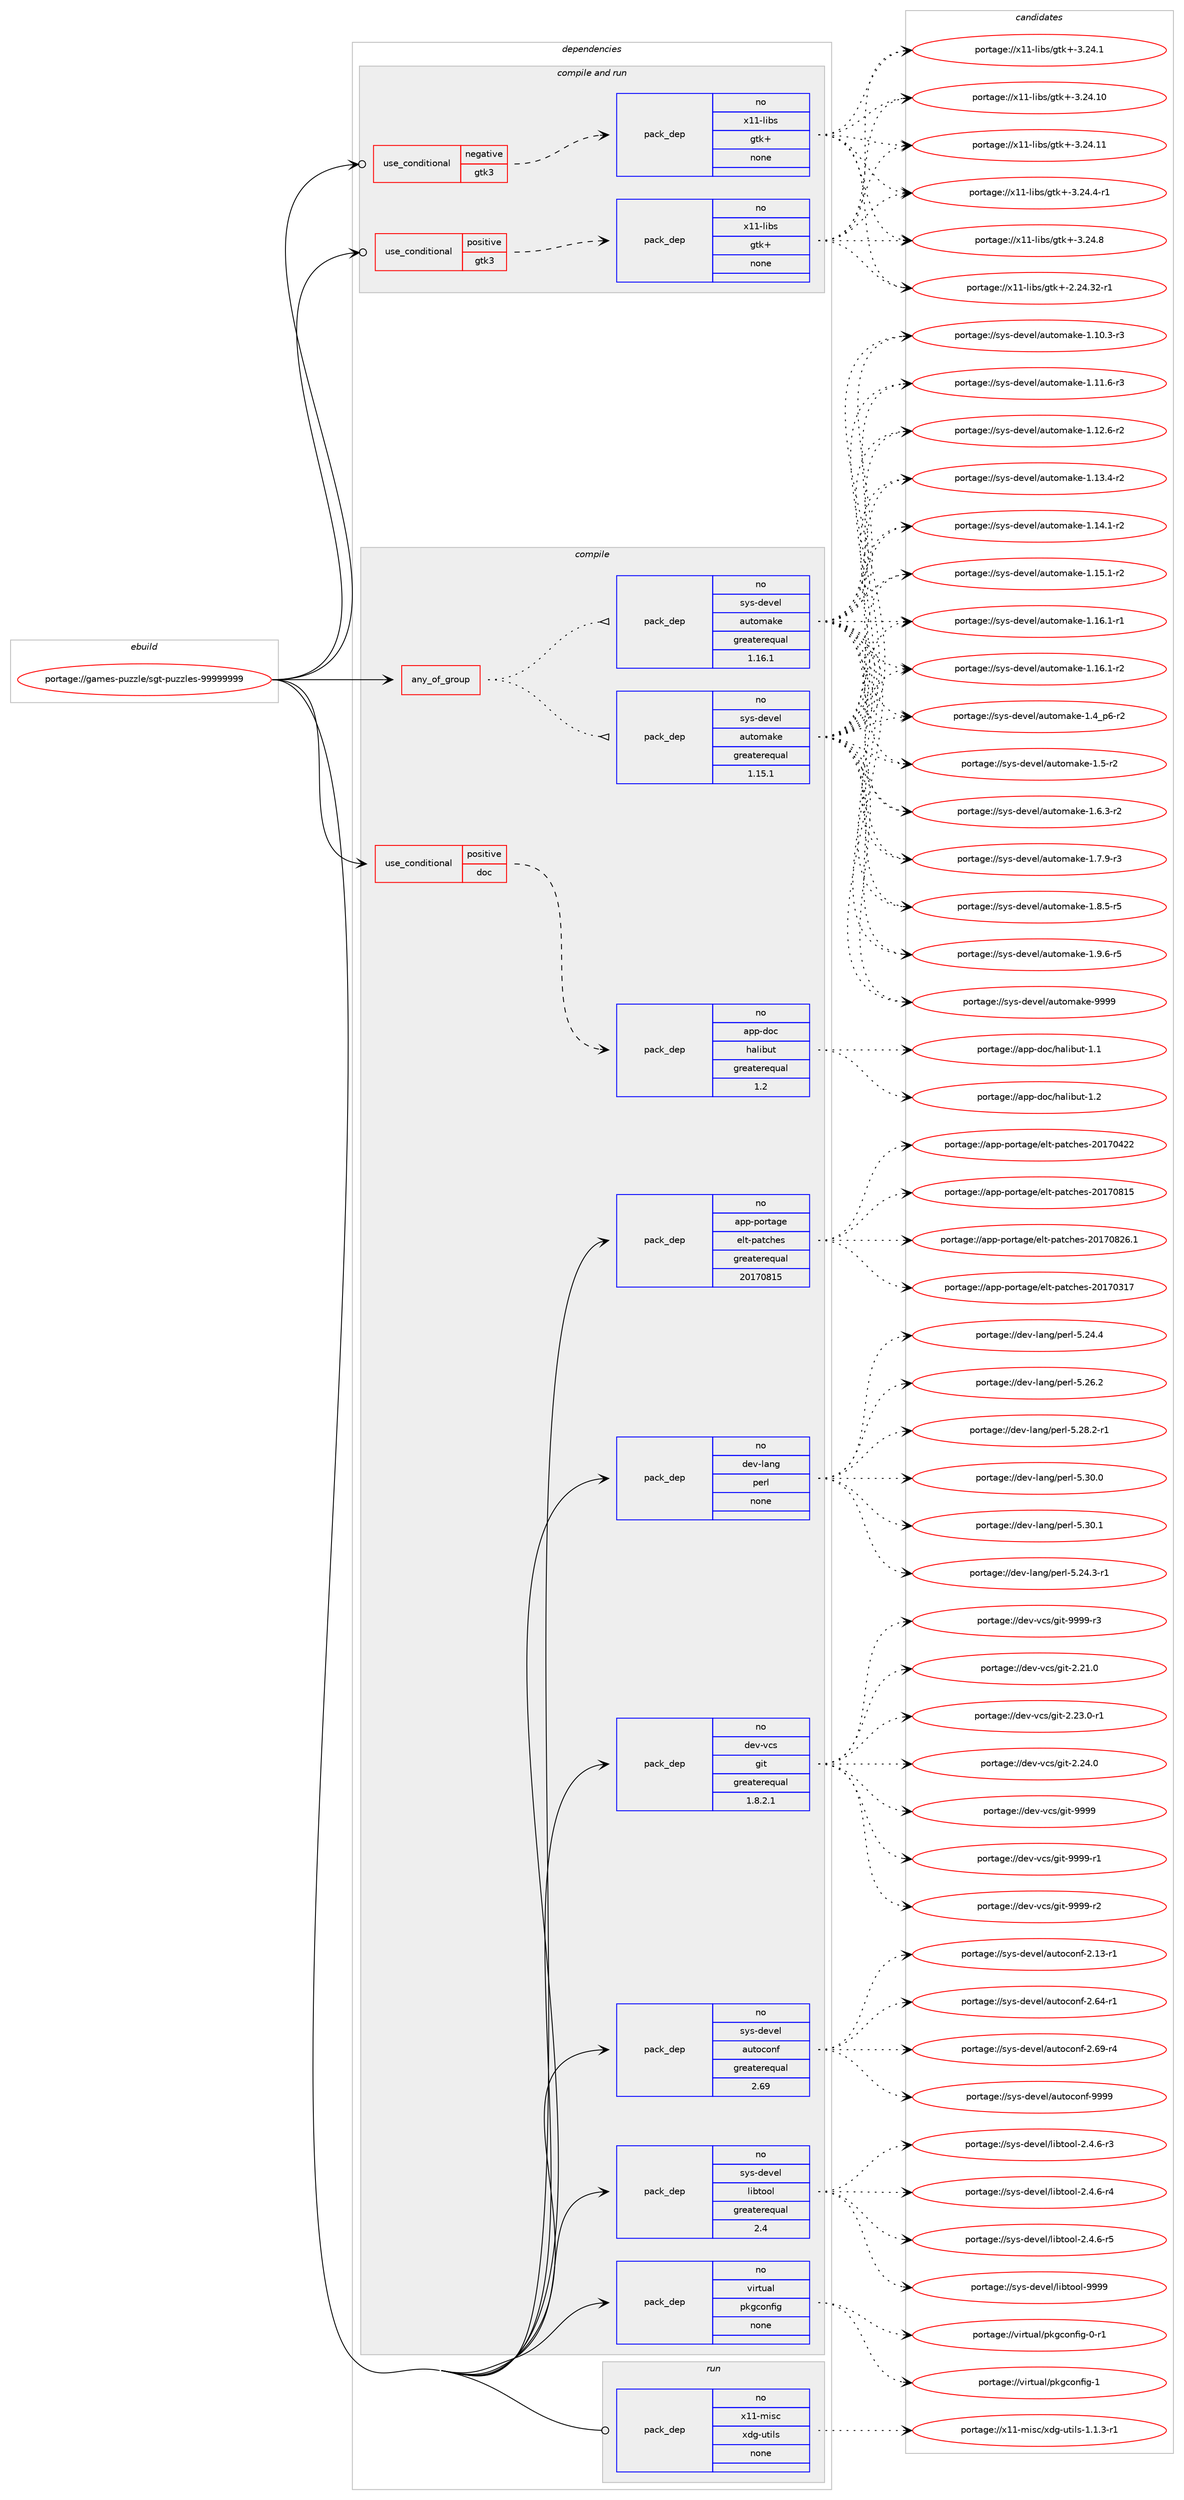 digraph prolog {

# *************
# Graph options
# *************

newrank=true;
concentrate=true;
compound=true;
graph [rankdir=LR,fontname=Helvetica,fontsize=10,ranksep=1.5];#, ranksep=2.5, nodesep=0.2];
edge  [arrowhead=vee];
node  [fontname=Helvetica,fontsize=10];

# **********
# The ebuild
# **********

subgraph cluster_leftcol {
color=gray;
rank=same;
label=<<i>ebuild</i>>;
id [label="portage://games-puzzle/sgt-puzzles-99999999", color=red, width=4, href="../games-puzzle/sgt-puzzles-99999999.svg"];
}

# ****************
# The dependencies
# ****************

subgraph cluster_midcol {
color=gray;
label=<<i>dependencies</i>>;
subgraph cluster_compile {
fillcolor="#eeeeee";
style=filled;
label=<<i>compile</i>>;
subgraph any3934 {
dependency275008 [label=<<TABLE BORDER="0" CELLBORDER="1" CELLSPACING="0" CELLPADDING="4"><TR><TD CELLPADDING="10">any_of_group</TD></TR></TABLE>>, shape=none, color=red];subgraph pack197483 {
dependency275009 [label=<<TABLE BORDER="0" CELLBORDER="1" CELLSPACING="0" CELLPADDING="4" WIDTH="220"><TR><TD ROWSPAN="6" CELLPADDING="30">pack_dep</TD></TR><TR><TD WIDTH="110">no</TD></TR><TR><TD>sys-devel</TD></TR><TR><TD>automake</TD></TR><TR><TD>greaterequal</TD></TR><TR><TD>1.16.1</TD></TR></TABLE>>, shape=none, color=blue];
}
dependency275008:e -> dependency275009:w [weight=20,style="dotted",arrowhead="oinv"];
subgraph pack197484 {
dependency275010 [label=<<TABLE BORDER="0" CELLBORDER="1" CELLSPACING="0" CELLPADDING="4" WIDTH="220"><TR><TD ROWSPAN="6" CELLPADDING="30">pack_dep</TD></TR><TR><TD WIDTH="110">no</TD></TR><TR><TD>sys-devel</TD></TR><TR><TD>automake</TD></TR><TR><TD>greaterequal</TD></TR><TR><TD>1.15.1</TD></TR></TABLE>>, shape=none, color=blue];
}
dependency275008:e -> dependency275010:w [weight=20,style="dotted",arrowhead="oinv"];
}
id:e -> dependency275008:w [weight=20,style="solid",arrowhead="vee"];
subgraph cond73517 {
dependency275011 [label=<<TABLE BORDER="0" CELLBORDER="1" CELLSPACING="0" CELLPADDING="4"><TR><TD ROWSPAN="3" CELLPADDING="10">use_conditional</TD></TR><TR><TD>positive</TD></TR><TR><TD>doc</TD></TR></TABLE>>, shape=none, color=red];
subgraph pack197485 {
dependency275012 [label=<<TABLE BORDER="0" CELLBORDER="1" CELLSPACING="0" CELLPADDING="4" WIDTH="220"><TR><TD ROWSPAN="6" CELLPADDING="30">pack_dep</TD></TR><TR><TD WIDTH="110">no</TD></TR><TR><TD>app-doc</TD></TR><TR><TD>halibut</TD></TR><TR><TD>greaterequal</TD></TR><TR><TD>1.2</TD></TR></TABLE>>, shape=none, color=blue];
}
dependency275011:e -> dependency275012:w [weight=20,style="dashed",arrowhead="vee"];
}
id:e -> dependency275011:w [weight=20,style="solid",arrowhead="vee"];
subgraph pack197486 {
dependency275013 [label=<<TABLE BORDER="0" CELLBORDER="1" CELLSPACING="0" CELLPADDING="4" WIDTH="220"><TR><TD ROWSPAN="6" CELLPADDING="30">pack_dep</TD></TR><TR><TD WIDTH="110">no</TD></TR><TR><TD>app-portage</TD></TR><TR><TD>elt-patches</TD></TR><TR><TD>greaterequal</TD></TR><TR><TD>20170815</TD></TR></TABLE>>, shape=none, color=blue];
}
id:e -> dependency275013:w [weight=20,style="solid",arrowhead="vee"];
subgraph pack197487 {
dependency275014 [label=<<TABLE BORDER="0" CELLBORDER="1" CELLSPACING="0" CELLPADDING="4" WIDTH="220"><TR><TD ROWSPAN="6" CELLPADDING="30">pack_dep</TD></TR><TR><TD WIDTH="110">no</TD></TR><TR><TD>dev-lang</TD></TR><TR><TD>perl</TD></TR><TR><TD>none</TD></TR><TR><TD></TD></TR></TABLE>>, shape=none, color=blue];
}
id:e -> dependency275014:w [weight=20,style="solid",arrowhead="vee"];
subgraph pack197488 {
dependency275015 [label=<<TABLE BORDER="0" CELLBORDER="1" CELLSPACING="0" CELLPADDING="4" WIDTH="220"><TR><TD ROWSPAN="6" CELLPADDING="30">pack_dep</TD></TR><TR><TD WIDTH="110">no</TD></TR><TR><TD>dev-vcs</TD></TR><TR><TD>git</TD></TR><TR><TD>greaterequal</TD></TR><TR><TD>1.8.2.1</TD></TR></TABLE>>, shape=none, color=blue];
}
id:e -> dependency275015:w [weight=20,style="solid",arrowhead="vee"];
subgraph pack197489 {
dependency275016 [label=<<TABLE BORDER="0" CELLBORDER="1" CELLSPACING="0" CELLPADDING="4" WIDTH="220"><TR><TD ROWSPAN="6" CELLPADDING="30">pack_dep</TD></TR><TR><TD WIDTH="110">no</TD></TR><TR><TD>sys-devel</TD></TR><TR><TD>autoconf</TD></TR><TR><TD>greaterequal</TD></TR><TR><TD>2.69</TD></TR></TABLE>>, shape=none, color=blue];
}
id:e -> dependency275016:w [weight=20,style="solid",arrowhead="vee"];
subgraph pack197490 {
dependency275017 [label=<<TABLE BORDER="0" CELLBORDER="1" CELLSPACING="0" CELLPADDING="4" WIDTH="220"><TR><TD ROWSPAN="6" CELLPADDING="30">pack_dep</TD></TR><TR><TD WIDTH="110">no</TD></TR><TR><TD>sys-devel</TD></TR><TR><TD>libtool</TD></TR><TR><TD>greaterequal</TD></TR><TR><TD>2.4</TD></TR></TABLE>>, shape=none, color=blue];
}
id:e -> dependency275017:w [weight=20,style="solid",arrowhead="vee"];
subgraph pack197491 {
dependency275018 [label=<<TABLE BORDER="0" CELLBORDER="1" CELLSPACING="0" CELLPADDING="4" WIDTH="220"><TR><TD ROWSPAN="6" CELLPADDING="30">pack_dep</TD></TR><TR><TD WIDTH="110">no</TD></TR><TR><TD>virtual</TD></TR><TR><TD>pkgconfig</TD></TR><TR><TD>none</TD></TR><TR><TD></TD></TR></TABLE>>, shape=none, color=blue];
}
id:e -> dependency275018:w [weight=20,style="solid",arrowhead="vee"];
}
subgraph cluster_compileandrun {
fillcolor="#eeeeee";
style=filled;
label=<<i>compile and run</i>>;
subgraph cond73518 {
dependency275019 [label=<<TABLE BORDER="0" CELLBORDER="1" CELLSPACING="0" CELLPADDING="4"><TR><TD ROWSPAN="3" CELLPADDING="10">use_conditional</TD></TR><TR><TD>negative</TD></TR><TR><TD>gtk3</TD></TR></TABLE>>, shape=none, color=red];
subgraph pack197492 {
dependency275020 [label=<<TABLE BORDER="0" CELLBORDER="1" CELLSPACING="0" CELLPADDING="4" WIDTH="220"><TR><TD ROWSPAN="6" CELLPADDING="30">pack_dep</TD></TR><TR><TD WIDTH="110">no</TD></TR><TR><TD>x11-libs</TD></TR><TR><TD>gtk+</TD></TR><TR><TD>none</TD></TR><TR><TD></TD></TR></TABLE>>, shape=none, color=blue];
}
dependency275019:e -> dependency275020:w [weight=20,style="dashed",arrowhead="vee"];
}
id:e -> dependency275019:w [weight=20,style="solid",arrowhead="odotvee"];
subgraph cond73519 {
dependency275021 [label=<<TABLE BORDER="0" CELLBORDER="1" CELLSPACING="0" CELLPADDING="4"><TR><TD ROWSPAN="3" CELLPADDING="10">use_conditional</TD></TR><TR><TD>positive</TD></TR><TR><TD>gtk3</TD></TR></TABLE>>, shape=none, color=red];
subgraph pack197493 {
dependency275022 [label=<<TABLE BORDER="0" CELLBORDER="1" CELLSPACING="0" CELLPADDING="4" WIDTH="220"><TR><TD ROWSPAN="6" CELLPADDING="30">pack_dep</TD></TR><TR><TD WIDTH="110">no</TD></TR><TR><TD>x11-libs</TD></TR><TR><TD>gtk+</TD></TR><TR><TD>none</TD></TR><TR><TD></TD></TR></TABLE>>, shape=none, color=blue];
}
dependency275021:e -> dependency275022:w [weight=20,style="dashed",arrowhead="vee"];
}
id:e -> dependency275021:w [weight=20,style="solid",arrowhead="odotvee"];
}
subgraph cluster_run {
fillcolor="#eeeeee";
style=filled;
label=<<i>run</i>>;
subgraph pack197494 {
dependency275023 [label=<<TABLE BORDER="0" CELLBORDER="1" CELLSPACING="0" CELLPADDING="4" WIDTH="220"><TR><TD ROWSPAN="6" CELLPADDING="30">pack_dep</TD></TR><TR><TD WIDTH="110">no</TD></TR><TR><TD>x11-misc</TD></TR><TR><TD>xdg-utils</TD></TR><TR><TD>none</TD></TR><TR><TD></TD></TR></TABLE>>, shape=none, color=blue];
}
id:e -> dependency275023:w [weight=20,style="solid",arrowhead="odot"];
}
}

# **************
# The candidates
# **************

subgraph cluster_choices {
rank=same;
color=gray;
label=<<i>candidates</i>>;

subgraph choice197483 {
color=black;
nodesep=1;
choiceportage11512111545100101118101108479711711611110997107101454946494846514511451 [label="portage://sys-devel/automake-1.10.3-r3", color=red, width=4,href="../sys-devel/automake-1.10.3-r3.svg"];
choiceportage11512111545100101118101108479711711611110997107101454946494946544511451 [label="portage://sys-devel/automake-1.11.6-r3", color=red, width=4,href="../sys-devel/automake-1.11.6-r3.svg"];
choiceportage11512111545100101118101108479711711611110997107101454946495046544511450 [label="portage://sys-devel/automake-1.12.6-r2", color=red, width=4,href="../sys-devel/automake-1.12.6-r2.svg"];
choiceportage11512111545100101118101108479711711611110997107101454946495146524511450 [label="portage://sys-devel/automake-1.13.4-r2", color=red, width=4,href="../sys-devel/automake-1.13.4-r2.svg"];
choiceportage11512111545100101118101108479711711611110997107101454946495246494511450 [label="portage://sys-devel/automake-1.14.1-r2", color=red, width=4,href="../sys-devel/automake-1.14.1-r2.svg"];
choiceportage11512111545100101118101108479711711611110997107101454946495346494511450 [label="portage://sys-devel/automake-1.15.1-r2", color=red, width=4,href="../sys-devel/automake-1.15.1-r2.svg"];
choiceportage11512111545100101118101108479711711611110997107101454946495446494511449 [label="portage://sys-devel/automake-1.16.1-r1", color=red, width=4,href="../sys-devel/automake-1.16.1-r1.svg"];
choiceportage11512111545100101118101108479711711611110997107101454946495446494511450 [label="portage://sys-devel/automake-1.16.1-r2", color=red, width=4,href="../sys-devel/automake-1.16.1-r2.svg"];
choiceportage115121115451001011181011084797117116111109971071014549465295112544511450 [label="portage://sys-devel/automake-1.4_p6-r2", color=red, width=4,href="../sys-devel/automake-1.4_p6-r2.svg"];
choiceportage11512111545100101118101108479711711611110997107101454946534511450 [label="portage://sys-devel/automake-1.5-r2", color=red, width=4,href="../sys-devel/automake-1.5-r2.svg"];
choiceportage115121115451001011181011084797117116111109971071014549465446514511450 [label="portage://sys-devel/automake-1.6.3-r2", color=red, width=4,href="../sys-devel/automake-1.6.3-r2.svg"];
choiceportage115121115451001011181011084797117116111109971071014549465546574511451 [label="portage://sys-devel/automake-1.7.9-r3", color=red, width=4,href="../sys-devel/automake-1.7.9-r3.svg"];
choiceportage115121115451001011181011084797117116111109971071014549465646534511453 [label="portage://sys-devel/automake-1.8.5-r5", color=red, width=4,href="../sys-devel/automake-1.8.5-r5.svg"];
choiceportage115121115451001011181011084797117116111109971071014549465746544511453 [label="portage://sys-devel/automake-1.9.6-r5", color=red, width=4,href="../sys-devel/automake-1.9.6-r5.svg"];
choiceportage115121115451001011181011084797117116111109971071014557575757 [label="portage://sys-devel/automake-9999", color=red, width=4,href="../sys-devel/automake-9999.svg"];
dependency275009:e -> choiceportage11512111545100101118101108479711711611110997107101454946494846514511451:w [style=dotted,weight="100"];
dependency275009:e -> choiceportage11512111545100101118101108479711711611110997107101454946494946544511451:w [style=dotted,weight="100"];
dependency275009:e -> choiceportage11512111545100101118101108479711711611110997107101454946495046544511450:w [style=dotted,weight="100"];
dependency275009:e -> choiceportage11512111545100101118101108479711711611110997107101454946495146524511450:w [style=dotted,weight="100"];
dependency275009:e -> choiceportage11512111545100101118101108479711711611110997107101454946495246494511450:w [style=dotted,weight="100"];
dependency275009:e -> choiceportage11512111545100101118101108479711711611110997107101454946495346494511450:w [style=dotted,weight="100"];
dependency275009:e -> choiceportage11512111545100101118101108479711711611110997107101454946495446494511449:w [style=dotted,weight="100"];
dependency275009:e -> choiceportage11512111545100101118101108479711711611110997107101454946495446494511450:w [style=dotted,weight="100"];
dependency275009:e -> choiceportage115121115451001011181011084797117116111109971071014549465295112544511450:w [style=dotted,weight="100"];
dependency275009:e -> choiceportage11512111545100101118101108479711711611110997107101454946534511450:w [style=dotted,weight="100"];
dependency275009:e -> choiceportage115121115451001011181011084797117116111109971071014549465446514511450:w [style=dotted,weight="100"];
dependency275009:e -> choiceportage115121115451001011181011084797117116111109971071014549465546574511451:w [style=dotted,weight="100"];
dependency275009:e -> choiceportage115121115451001011181011084797117116111109971071014549465646534511453:w [style=dotted,weight="100"];
dependency275009:e -> choiceportage115121115451001011181011084797117116111109971071014549465746544511453:w [style=dotted,weight="100"];
dependency275009:e -> choiceportage115121115451001011181011084797117116111109971071014557575757:w [style=dotted,weight="100"];
}
subgraph choice197484 {
color=black;
nodesep=1;
choiceportage11512111545100101118101108479711711611110997107101454946494846514511451 [label="portage://sys-devel/automake-1.10.3-r3", color=red, width=4,href="../sys-devel/automake-1.10.3-r3.svg"];
choiceportage11512111545100101118101108479711711611110997107101454946494946544511451 [label="portage://sys-devel/automake-1.11.6-r3", color=red, width=4,href="../sys-devel/automake-1.11.6-r3.svg"];
choiceportage11512111545100101118101108479711711611110997107101454946495046544511450 [label="portage://sys-devel/automake-1.12.6-r2", color=red, width=4,href="../sys-devel/automake-1.12.6-r2.svg"];
choiceportage11512111545100101118101108479711711611110997107101454946495146524511450 [label="portage://sys-devel/automake-1.13.4-r2", color=red, width=4,href="../sys-devel/automake-1.13.4-r2.svg"];
choiceportage11512111545100101118101108479711711611110997107101454946495246494511450 [label="portage://sys-devel/automake-1.14.1-r2", color=red, width=4,href="../sys-devel/automake-1.14.1-r2.svg"];
choiceportage11512111545100101118101108479711711611110997107101454946495346494511450 [label="portage://sys-devel/automake-1.15.1-r2", color=red, width=4,href="../sys-devel/automake-1.15.1-r2.svg"];
choiceportage11512111545100101118101108479711711611110997107101454946495446494511449 [label="portage://sys-devel/automake-1.16.1-r1", color=red, width=4,href="../sys-devel/automake-1.16.1-r1.svg"];
choiceportage11512111545100101118101108479711711611110997107101454946495446494511450 [label="portage://sys-devel/automake-1.16.1-r2", color=red, width=4,href="../sys-devel/automake-1.16.1-r2.svg"];
choiceportage115121115451001011181011084797117116111109971071014549465295112544511450 [label="portage://sys-devel/automake-1.4_p6-r2", color=red, width=4,href="../sys-devel/automake-1.4_p6-r2.svg"];
choiceportage11512111545100101118101108479711711611110997107101454946534511450 [label="portage://sys-devel/automake-1.5-r2", color=red, width=4,href="../sys-devel/automake-1.5-r2.svg"];
choiceportage115121115451001011181011084797117116111109971071014549465446514511450 [label="portage://sys-devel/automake-1.6.3-r2", color=red, width=4,href="../sys-devel/automake-1.6.3-r2.svg"];
choiceportage115121115451001011181011084797117116111109971071014549465546574511451 [label="portage://sys-devel/automake-1.7.9-r3", color=red, width=4,href="../sys-devel/automake-1.7.9-r3.svg"];
choiceportage115121115451001011181011084797117116111109971071014549465646534511453 [label="portage://sys-devel/automake-1.8.5-r5", color=red, width=4,href="../sys-devel/automake-1.8.5-r5.svg"];
choiceportage115121115451001011181011084797117116111109971071014549465746544511453 [label="portage://sys-devel/automake-1.9.6-r5", color=red, width=4,href="../sys-devel/automake-1.9.6-r5.svg"];
choiceportage115121115451001011181011084797117116111109971071014557575757 [label="portage://sys-devel/automake-9999", color=red, width=4,href="../sys-devel/automake-9999.svg"];
dependency275010:e -> choiceportage11512111545100101118101108479711711611110997107101454946494846514511451:w [style=dotted,weight="100"];
dependency275010:e -> choiceportage11512111545100101118101108479711711611110997107101454946494946544511451:w [style=dotted,weight="100"];
dependency275010:e -> choiceportage11512111545100101118101108479711711611110997107101454946495046544511450:w [style=dotted,weight="100"];
dependency275010:e -> choiceportage11512111545100101118101108479711711611110997107101454946495146524511450:w [style=dotted,weight="100"];
dependency275010:e -> choiceportage11512111545100101118101108479711711611110997107101454946495246494511450:w [style=dotted,weight="100"];
dependency275010:e -> choiceportage11512111545100101118101108479711711611110997107101454946495346494511450:w [style=dotted,weight="100"];
dependency275010:e -> choiceportage11512111545100101118101108479711711611110997107101454946495446494511449:w [style=dotted,weight="100"];
dependency275010:e -> choiceportage11512111545100101118101108479711711611110997107101454946495446494511450:w [style=dotted,weight="100"];
dependency275010:e -> choiceportage115121115451001011181011084797117116111109971071014549465295112544511450:w [style=dotted,weight="100"];
dependency275010:e -> choiceportage11512111545100101118101108479711711611110997107101454946534511450:w [style=dotted,weight="100"];
dependency275010:e -> choiceportage115121115451001011181011084797117116111109971071014549465446514511450:w [style=dotted,weight="100"];
dependency275010:e -> choiceportage115121115451001011181011084797117116111109971071014549465546574511451:w [style=dotted,weight="100"];
dependency275010:e -> choiceportage115121115451001011181011084797117116111109971071014549465646534511453:w [style=dotted,weight="100"];
dependency275010:e -> choiceportage115121115451001011181011084797117116111109971071014549465746544511453:w [style=dotted,weight="100"];
dependency275010:e -> choiceportage115121115451001011181011084797117116111109971071014557575757:w [style=dotted,weight="100"];
}
subgraph choice197485 {
color=black;
nodesep=1;
choiceportage97112112451001119947104971081059811711645494649 [label="portage://app-doc/halibut-1.1", color=red, width=4,href="../app-doc/halibut-1.1.svg"];
choiceportage97112112451001119947104971081059811711645494650 [label="portage://app-doc/halibut-1.2", color=red, width=4,href="../app-doc/halibut-1.2.svg"];
dependency275012:e -> choiceportage97112112451001119947104971081059811711645494649:w [style=dotted,weight="100"];
dependency275012:e -> choiceportage97112112451001119947104971081059811711645494650:w [style=dotted,weight="100"];
}
subgraph choice197486 {
color=black;
nodesep=1;
choiceportage97112112451121111141169710310147101108116451129711699104101115455048495548514955 [label="portage://app-portage/elt-patches-20170317", color=red, width=4,href="../app-portage/elt-patches-20170317.svg"];
choiceportage97112112451121111141169710310147101108116451129711699104101115455048495548525050 [label="portage://app-portage/elt-patches-20170422", color=red, width=4,href="../app-portage/elt-patches-20170422.svg"];
choiceportage97112112451121111141169710310147101108116451129711699104101115455048495548564953 [label="portage://app-portage/elt-patches-20170815", color=red, width=4,href="../app-portage/elt-patches-20170815.svg"];
choiceportage971121124511211111411697103101471011081164511297116991041011154550484955485650544649 [label="portage://app-portage/elt-patches-20170826.1", color=red, width=4,href="../app-portage/elt-patches-20170826.1.svg"];
dependency275013:e -> choiceportage97112112451121111141169710310147101108116451129711699104101115455048495548514955:w [style=dotted,weight="100"];
dependency275013:e -> choiceportage97112112451121111141169710310147101108116451129711699104101115455048495548525050:w [style=dotted,weight="100"];
dependency275013:e -> choiceportage97112112451121111141169710310147101108116451129711699104101115455048495548564953:w [style=dotted,weight="100"];
dependency275013:e -> choiceportage971121124511211111411697103101471011081164511297116991041011154550484955485650544649:w [style=dotted,weight="100"];
}
subgraph choice197487 {
color=black;
nodesep=1;
choiceportage100101118451089711010347112101114108455346505246514511449 [label="portage://dev-lang/perl-5.24.3-r1", color=red, width=4,href="../dev-lang/perl-5.24.3-r1.svg"];
choiceportage10010111845108971101034711210111410845534650524652 [label="portage://dev-lang/perl-5.24.4", color=red, width=4,href="../dev-lang/perl-5.24.4.svg"];
choiceportage10010111845108971101034711210111410845534650544650 [label="portage://dev-lang/perl-5.26.2", color=red, width=4,href="../dev-lang/perl-5.26.2.svg"];
choiceportage100101118451089711010347112101114108455346505646504511449 [label="portage://dev-lang/perl-5.28.2-r1", color=red, width=4,href="../dev-lang/perl-5.28.2-r1.svg"];
choiceportage10010111845108971101034711210111410845534651484648 [label="portage://dev-lang/perl-5.30.0", color=red, width=4,href="../dev-lang/perl-5.30.0.svg"];
choiceportage10010111845108971101034711210111410845534651484649 [label="portage://dev-lang/perl-5.30.1", color=red, width=4,href="../dev-lang/perl-5.30.1.svg"];
dependency275014:e -> choiceportage100101118451089711010347112101114108455346505246514511449:w [style=dotted,weight="100"];
dependency275014:e -> choiceportage10010111845108971101034711210111410845534650524652:w [style=dotted,weight="100"];
dependency275014:e -> choiceportage10010111845108971101034711210111410845534650544650:w [style=dotted,weight="100"];
dependency275014:e -> choiceportage100101118451089711010347112101114108455346505646504511449:w [style=dotted,weight="100"];
dependency275014:e -> choiceportage10010111845108971101034711210111410845534651484648:w [style=dotted,weight="100"];
dependency275014:e -> choiceportage10010111845108971101034711210111410845534651484649:w [style=dotted,weight="100"];
}
subgraph choice197488 {
color=black;
nodesep=1;
choiceportage10010111845118991154710310511645504650494648 [label="portage://dev-vcs/git-2.21.0", color=red, width=4,href="../dev-vcs/git-2.21.0.svg"];
choiceportage100101118451189911547103105116455046505146484511449 [label="portage://dev-vcs/git-2.23.0-r1", color=red, width=4,href="../dev-vcs/git-2.23.0-r1.svg"];
choiceportage10010111845118991154710310511645504650524648 [label="portage://dev-vcs/git-2.24.0", color=red, width=4,href="../dev-vcs/git-2.24.0.svg"];
choiceportage1001011184511899115471031051164557575757 [label="portage://dev-vcs/git-9999", color=red, width=4,href="../dev-vcs/git-9999.svg"];
choiceportage10010111845118991154710310511645575757574511449 [label="portage://dev-vcs/git-9999-r1", color=red, width=4,href="../dev-vcs/git-9999-r1.svg"];
choiceportage10010111845118991154710310511645575757574511450 [label="portage://dev-vcs/git-9999-r2", color=red, width=4,href="../dev-vcs/git-9999-r2.svg"];
choiceportage10010111845118991154710310511645575757574511451 [label="portage://dev-vcs/git-9999-r3", color=red, width=4,href="../dev-vcs/git-9999-r3.svg"];
dependency275015:e -> choiceportage10010111845118991154710310511645504650494648:w [style=dotted,weight="100"];
dependency275015:e -> choiceportage100101118451189911547103105116455046505146484511449:w [style=dotted,weight="100"];
dependency275015:e -> choiceportage10010111845118991154710310511645504650524648:w [style=dotted,weight="100"];
dependency275015:e -> choiceportage1001011184511899115471031051164557575757:w [style=dotted,weight="100"];
dependency275015:e -> choiceportage10010111845118991154710310511645575757574511449:w [style=dotted,weight="100"];
dependency275015:e -> choiceportage10010111845118991154710310511645575757574511450:w [style=dotted,weight="100"];
dependency275015:e -> choiceportage10010111845118991154710310511645575757574511451:w [style=dotted,weight="100"];
}
subgraph choice197489 {
color=black;
nodesep=1;
choiceportage1151211154510010111810110847971171161119911111010245504649514511449 [label="portage://sys-devel/autoconf-2.13-r1", color=red, width=4,href="../sys-devel/autoconf-2.13-r1.svg"];
choiceportage1151211154510010111810110847971171161119911111010245504654524511449 [label="portage://sys-devel/autoconf-2.64-r1", color=red, width=4,href="../sys-devel/autoconf-2.64-r1.svg"];
choiceportage1151211154510010111810110847971171161119911111010245504654574511452 [label="portage://sys-devel/autoconf-2.69-r4", color=red, width=4,href="../sys-devel/autoconf-2.69-r4.svg"];
choiceportage115121115451001011181011084797117116111991111101024557575757 [label="portage://sys-devel/autoconf-9999", color=red, width=4,href="../sys-devel/autoconf-9999.svg"];
dependency275016:e -> choiceportage1151211154510010111810110847971171161119911111010245504649514511449:w [style=dotted,weight="100"];
dependency275016:e -> choiceportage1151211154510010111810110847971171161119911111010245504654524511449:w [style=dotted,weight="100"];
dependency275016:e -> choiceportage1151211154510010111810110847971171161119911111010245504654574511452:w [style=dotted,weight="100"];
dependency275016:e -> choiceportage115121115451001011181011084797117116111991111101024557575757:w [style=dotted,weight="100"];
}
subgraph choice197490 {
color=black;
nodesep=1;
choiceportage1151211154510010111810110847108105981161111111084550465246544511451 [label="portage://sys-devel/libtool-2.4.6-r3", color=red, width=4,href="../sys-devel/libtool-2.4.6-r3.svg"];
choiceportage1151211154510010111810110847108105981161111111084550465246544511452 [label="portage://sys-devel/libtool-2.4.6-r4", color=red, width=4,href="../sys-devel/libtool-2.4.6-r4.svg"];
choiceportage1151211154510010111810110847108105981161111111084550465246544511453 [label="portage://sys-devel/libtool-2.4.6-r5", color=red, width=4,href="../sys-devel/libtool-2.4.6-r5.svg"];
choiceportage1151211154510010111810110847108105981161111111084557575757 [label="portage://sys-devel/libtool-9999", color=red, width=4,href="../sys-devel/libtool-9999.svg"];
dependency275017:e -> choiceportage1151211154510010111810110847108105981161111111084550465246544511451:w [style=dotted,weight="100"];
dependency275017:e -> choiceportage1151211154510010111810110847108105981161111111084550465246544511452:w [style=dotted,weight="100"];
dependency275017:e -> choiceportage1151211154510010111810110847108105981161111111084550465246544511453:w [style=dotted,weight="100"];
dependency275017:e -> choiceportage1151211154510010111810110847108105981161111111084557575757:w [style=dotted,weight="100"];
}
subgraph choice197491 {
color=black;
nodesep=1;
choiceportage11810511411611797108471121071039911111010210510345484511449 [label="portage://virtual/pkgconfig-0-r1", color=red, width=4,href="../virtual/pkgconfig-0-r1.svg"];
choiceportage1181051141161179710847112107103991111101021051034549 [label="portage://virtual/pkgconfig-1", color=red, width=4,href="../virtual/pkgconfig-1.svg"];
dependency275018:e -> choiceportage11810511411611797108471121071039911111010210510345484511449:w [style=dotted,weight="100"];
dependency275018:e -> choiceportage1181051141161179710847112107103991111101021051034549:w [style=dotted,weight="100"];
}
subgraph choice197492 {
color=black;
nodesep=1;
choiceportage12049494510810598115471031161074345504650524651504511449 [label="portage://x11-libs/gtk+-2.24.32-r1", color=red, width=4,href="../x11-libs/gtk+-2.24.32-r1.svg"];
choiceportage12049494510810598115471031161074345514650524649 [label="portage://x11-libs/gtk+-3.24.1", color=red, width=4,href="../x11-libs/gtk+-3.24.1.svg"];
choiceportage1204949451081059811547103116107434551465052464948 [label="portage://x11-libs/gtk+-3.24.10", color=red, width=4,href="../x11-libs/gtk+-3.24.10.svg"];
choiceportage1204949451081059811547103116107434551465052464949 [label="portage://x11-libs/gtk+-3.24.11", color=red, width=4,href="../x11-libs/gtk+-3.24.11.svg"];
choiceportage120494945108105981154710311610743455146505246524511449 [label="portage://x11-libs/gtk+-3.24.4-r1", color=red, width=4,href="../x11-libs/gtk+-3.24.4-r1.svg"];
choiceportage12049494510810598115471031161074345514650524656 [label="portage://x11-libs/gtk+-3.24.8", color=red, width=4,href="../x11-libs/gtk+-3.24.8.svg"];
dependency275020:e -> choiceportage12049494510810598115471031161074345504650524651504511449:w [style=dotted,weight="100"];
dependency275020:e -> choiceportage12049494510810598115471031161074345514650524649:w [style=dotted,weight="100"];
dependency275020:e -> choiceportage1204949451081059811547103116107434551465052464948:w [style=dotted,weight="100"];
dependency275020:e -> choiceportage1204949451081059811547103116107434551465052464949:w [style=dotted,weight="100"];
dependency275020:e -> choiceportage120494945108105981154710311610743455146505246524511449:w [style=dotted,weight="100"];
dependency275020:e -> choiceportage12049494510810598115471031161074345514650524656:w [style=dotted,weight="100"];
}
subgraph choice197493 {
color=black;
nodesep=1;
choiceportage12049494510810598115471031161074345504650524651504511449 [label="portage://x11-libs/gtk+-2.24.32-r1", color=red, width=4,href="../x11-libs/gtk+-2.24.32-r1.svg"];
choiceportage12049494510810598115471031161074345514650524649 [label="portage://x11-libs/gtk+-3.24.1", color=red, width=4,href="../x11-libs/gtk+-3.24.1.svg"];
choiceportage1204949451081059811547103116107434551465052464948 [label="portage://x11-libs/gtk+-3.24.10", color=red, width=4,href="../x11-libs/gtk+-3.24.10.svg"];
choiceportage1204949451081059811547103116107434551465052464949 [label="portage://x11-libs/gtk+-3.24.11", color=red, width=4,href="../x11-libs/gtk+-3.24.11.svg"];
choiceportage120494945108105981154710311610743455146505246524511449 [label="portage://x11-libs/gtk+-3.24.4-r1", color=red, width=4,href="../x11-libs/gtk+-3.24.4-r1.svg"];
choiceportage12049494510810598115471031161074345514650524656 [label="portage://x11-libs/gtk+-3.24.8", color=red, width=4,href="../x11-libs/gtk+-3.24.8.svg"];
dependency275022:e -> choiceportage12049494510810598115471031161074345504650524651504511449:w [style=dotted,weight="100"];
dependency275022:e -> choiceportage12049494510810598115471031161074345514650524649:w [style=dotted,weight="100"];
dependency275022:e -> choiceportage1204949451081059811547103116107434551465052464948:w [style=dotted,weight="100"];
dependency275022:e -> choiceportage1204949451081059811547103116107434551465052464949:w [style=dotted,weight="100"];
dependency275022:e -> choiceportage120494945108105981154710311610743455146505246524511449:w [style=dotted,weight="100"];
dependency275022:e -> choiceportage12049494510810598115471031161074345514650524656:w [style=dotted,weight="100"];
}
subgraph choice197494 {
color=black;
nodesep=1;
choiceportage1204949451091051159947120100103451171161051081154549464946514511449 [label="portage://x11-misc/xdg-utils-1.1.3-r1", color=red, width=4,href="../x11-misc/xdg-utils-1.1.3-r1.svg"];
dependency275023:e -> choiceportage1204949451091051159947120100103451171161051081154549464946514511449:w [style=dotted,weight="100"];
}
}

}
